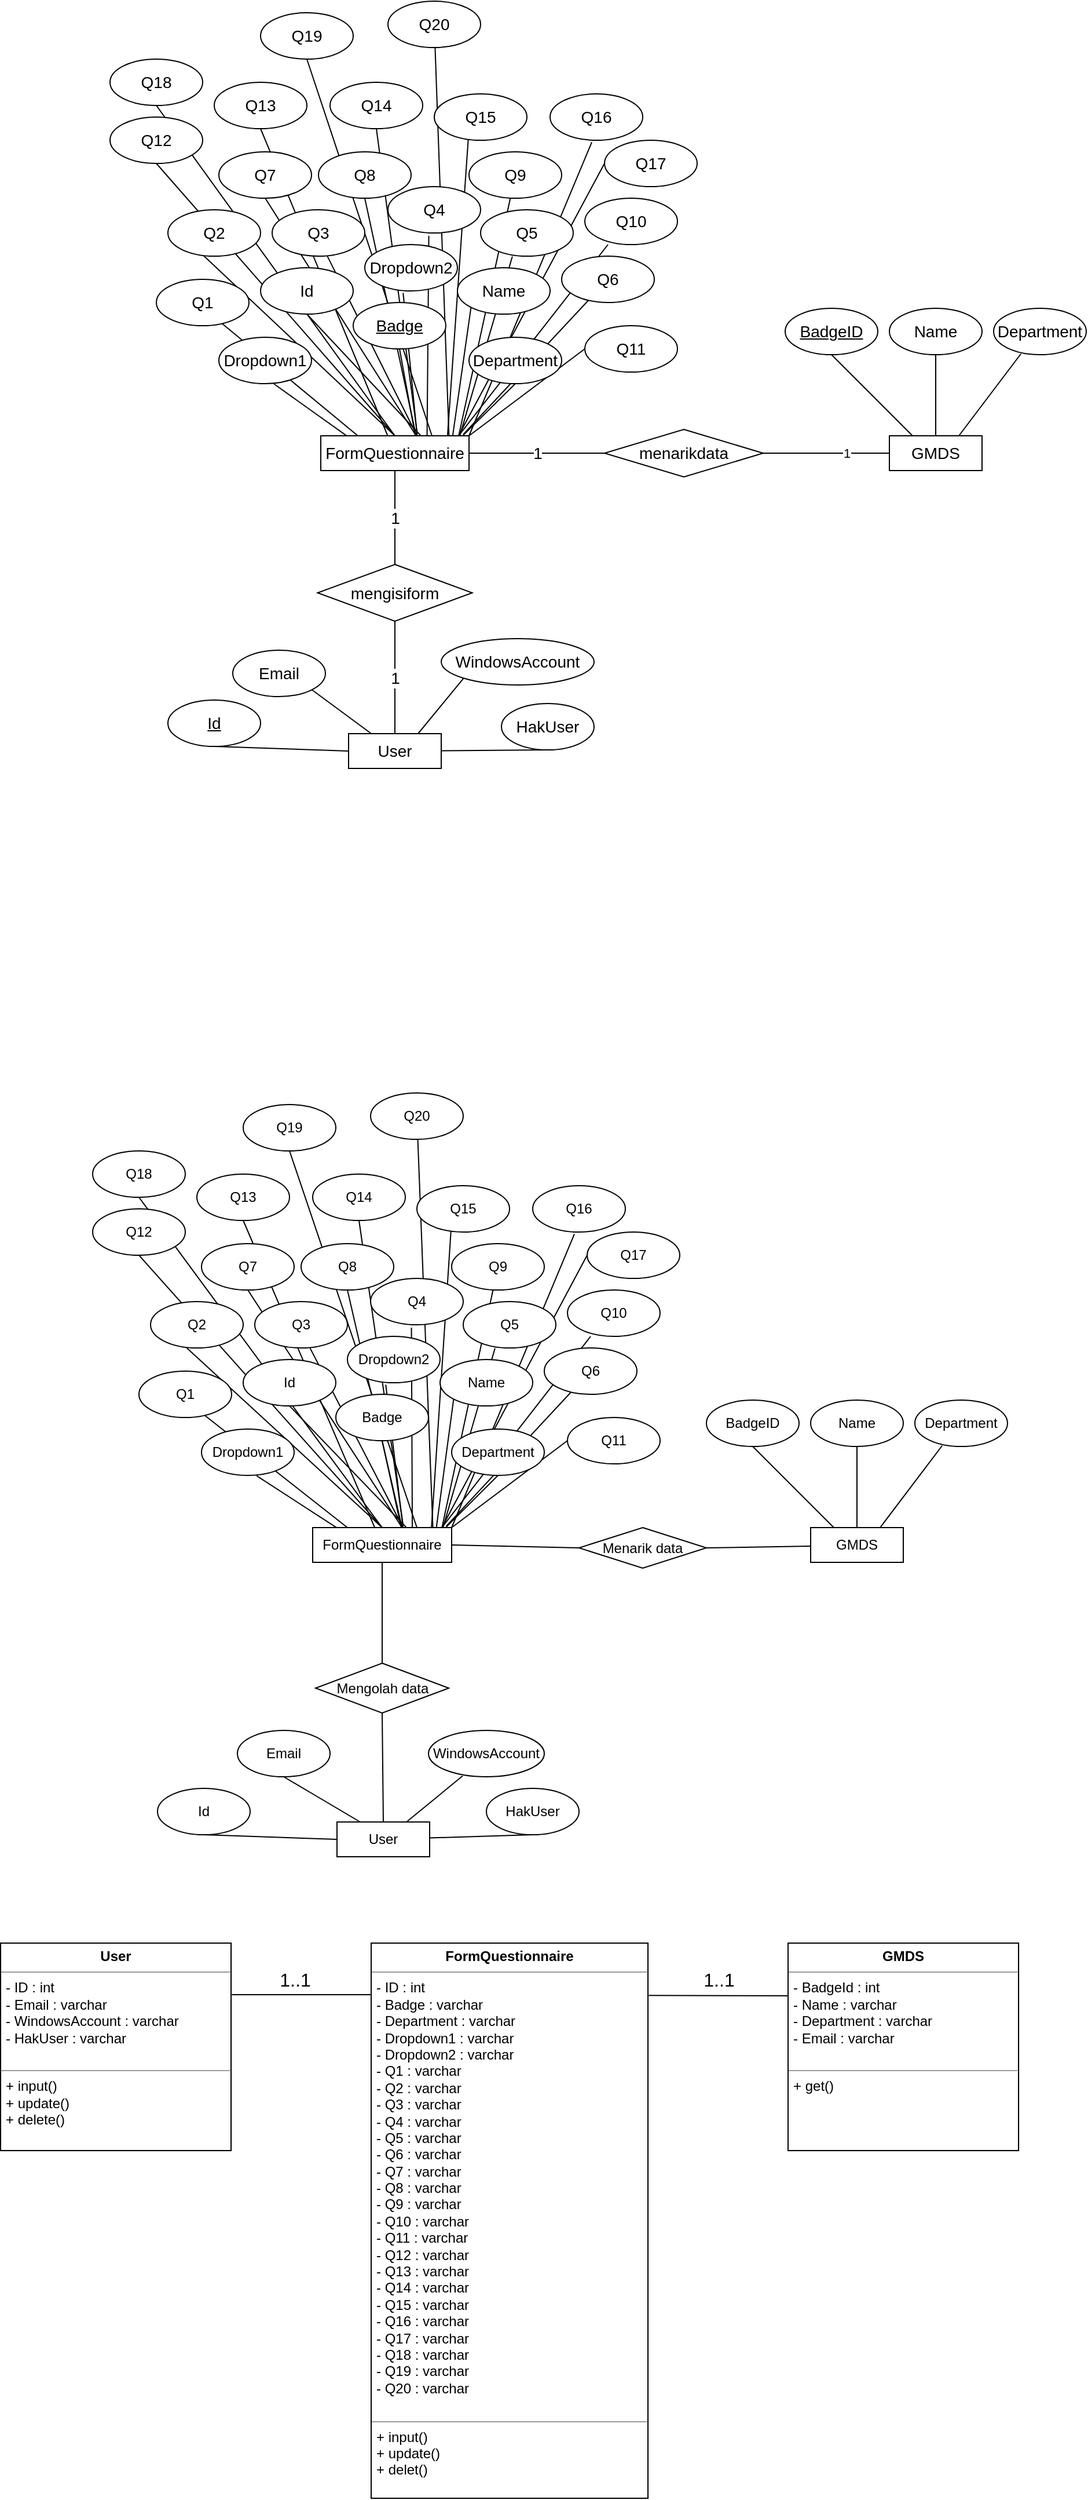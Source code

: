 <mxfile version="20.8.5" type="github">
  <diagram id="2BpuVQ9tPCK1gl49anqS" name="Page-1">
    <mxGraphModel dx="435" dy="564" grid="0" gridSize="10" guides="1" tooltips="1" connect="1" arrows="1" fold="1" page="0" pageScale="1" pageWidth="1169" pageHeight="827" background="#ffffff" math="0" shadow="0">
      <root>
        <mxCell id="0" />
        <mxCell id="1" parent="0" />
        <mxCell id="6LsR8xv4Y1xSTp8uO4PH-28" value="Q9" style="ellipse;whiteSpace=wrap;html=1;fontSize=14;" parent="1" vertex="1">
          <mxGeometry x="470" y="250" width="80" height="40" as="geometry" />
        </mxCell>
        <mxCell id="6LsR8xv4Y1xSTp8uO4PH-29" value="Q10" style="ellipse;whiteSpace=wrap;html=1;fontSize=14;" parent="1" vertex="1">
          <mxGeometry x="570" y="290" width="80" height="40" as="geometry" />
        </mxCell>
        <mxCell id="6LsR8xv4Y1xSTp8uO4PH-30" value="Q13" style="ellipse;whiteSpace=wrap;html=1;fontSize=14;" parent="1" vertex="1">
          <mxGeometry x="250" y="190" width="80" height="40" as="geometry" />
        </mxCell>
        <mxCell id="6LsR8xv4Y1xSTp8uO4PH-31" value="Q14" style="ellipse;whiteSpace=wrap;html=1;fontSize=14;" parent="1" vertex="1">
          <mxGeometry x="350" y="190" width="80" height="40" as="geometry" />
        </mxCell>
        <mxCell id="6LsR8xv4Y1xSTp8uO4PH-32" value="Q17" style="ellipse;whiteSpace=wrap;html=1;fontSize=14;" parent="1" vertex="1">
          <mxGeometry x="587" y="240" width="80" height="40" as="geometry" />
        </mxCell>
        <mxCell id="6LsR8xv4Y1xSTp8uO4PH-33" value="Q18" style="ellipse;whiteSpace=wrap;html=1;fontSize=14;" parent="1" vertex="1">
          <mxGeometry x="160" y="170" width="80" height="40" as="geometry" />
        </mxCell>
        <mxCell id="6LsR8xv4Y1xSTp8uO4PH-35" value="Q16" style="ellipse;whiteSpace=wrap;html=1;fontSize=14;" parent="1" vertex="1">
          <mxGeometry x="540" y="200" width="80" height="40" as="geometry" />
        </mxCell>
        <mxCell id="6LsR8xv4Y1xSTp8uO4PH-36" value="Q11" style="ellipse;whiteSpace=wrap;html=1;fontSize=14;" parent="1" vertex="1">
          <mxGeometry x="570" y="400" width="80" height="40" as="geometry" />
        </mxCell>
        <mxCell id="6LsR8xv4Y1xSTp8uO4PH-38" value="Q19" style="ellipse;whiteSpace=wrap;html=1;fontSize=14;" parent="1" vertex="1">
          <mxGeometry x="290" y="130" width="80" height="40" as="geometry" />
        </mxCell>
        <mxCell id="6LsR8xv4Y1xSTp8uO4PH-39" value="Q20" style="ellipse;whiteSpace=wrap;html=1;fontSize=14;" parent="1" vertex="1">
          <mxGeometry x="400" y="120" width="80" height="40" as="geometry" />
        </mxCell>
        <mxCell id="6LsR8xv4Y1xSTp8uO4PH-1" value="GMDS" style="rounded=0;whiteSpace=wrap;html=1;fontSize=14;" parent="1" vertex="1">
          <mxGeometry x="833" y="495" width="80" height="30" as="geometry" />
        </mxCell>
        <mxCell id="6LsR8xv4Y1xSTp8uO4PH-3" value="Name" style="ellipse;whiteSpace=wrap;html=1;fontSize=14;" parent="1" vertex="1">
          <mxGeometry x="833" y="385" width="80" height="40" as="geometry" />
        </mxCell>
        <mxCell id="6LsR8xv4Y1xSTp8uO4PH-46" value="" style="endArrow=none;html=1;rounded=0;exitX=0.25;exitY=0;exitDx=0;exitDy=0;entryX=0.5;entryY=1;entryDx=0;entryDy=0;fontSize=14;" parent="1" source="6LsR8xv4Y1xSTp8uO4PH-1" target="6LsR8xv4Y1xSTp8uO4PH-2" edge="1">
          <mxGeometry width="50" height="50" relative="1" as="geometry">
            <mxPoint x="973" y="645" as="sourcePoint" />
            <mxPoint x="1023" y="595" as="targetPoint" />
          </mxGeometry>
        </mxCell>
        <mxCell id="6LsR8xv4Y1xSTp8uO4PH-47" value="" style="endArrow=none;html=1;rounded=0;exitX=0.5;exitY=0;exitDx=0;exitDy=0;fontSize=14;entryX=0.5;entryY=1;entryDx=0;entryDy=0;" parent="1" source="6LsR8xv4Y1xSTp8uO4PH-1" target="6LsR8xv4Y1xSTp8uO4PH-3" edge="1">
          <mxGeometry width="50" height="50" relative="1" as="geometry">
            <mxPoint x="863" y="505.0" as="sourcePoint" />
            <mxPoint x="873" y="425" as="targetPoint" />
          </mxGeometry>
        </mxCell>
        <mxCell id="6LsR8xv4Y1xSTp8uO4PH-48" value="" style="endArrow=none;html=1;rounded=0;entryX=0.295;entryY=0.981;entryDx=0;entryDy=0;entryPerimeter=0;exitX=0.75;exitY=0;exitDx=0;exitDy=0;fontSize=14;" parent="1" source="6LsR8xv4Y1xSTp8uO4PH-1" target="6LsR8xv4Y1xSTp8uO4PH-4" edge="1">
          <mxGeometry width="50" height="50" relative="1" as="geometry">
            <mxPoint x="903" y="475" as="sourcePoint" />
            <mxPoint x="883" y="435.0" as="targetPoint" />
          </mxGeometry>
        </mxCell>
        <mxCell id="6LsR8xv4Y1xSTp8uO4PH-4" value="Department" style="ellipse;whiteSpace=wrap;html=1;fontSize=14;" parent="1" vertex="1">
          <mxGeometry x="923" y="385" width="80" height="40" as="geometry" />
        </mxCell>
        <mxCell id="6LsR8xv4Y1xSTp8uO4PH-2" value="BadgeID" style="ellipse;whiteSpace=wrap;html=1;fontStyle=4;fontSize=14;" parent="1" vertex="1">
          <mxGeometry x="743" y="385" width="80" height="40" as="geometry" />
        </mxCell>
        <mxCell id="6LsR8xv4Y1xSTp8uO4PH-51" value="" style="endArrow=none;html=1;rounded=0;exitX=0.193;exitY=0.057;exitDx=0;exitDy=0;entryX=0.595;entryY=1.007;entryDx=0;entryDy=0;exitPerimeter=0;entryPerimeter=0;fontSize=14;" parent="1" source="6LsR8xv4Y1xSTp8uO4PH-10" target="6LsR8xv4Y1xSTp8uO4PH-18" edge="1">
          <mxGeometry width="50" height="50" relative="1" as="geometry">
            <mxPoint x="310" y="510" as="sourcePoint" />
            <mxPoint x="310" y="440" as="targetPoint" />
          </mxGeometry>
        </mxCell>
        <mxCell id="6LsR8xv4Y1xSTp8uO4PH-52" value="" style="endArrow=none;html=1;rounded=0;exitX=0.25;exitY=0;exitDx=0;exitDy=0;entryX=0.709;entryY=0.954;entryDx=0;entryDy=0;entryPerimeter=0;fontSize=14;" parent="1" source="6LsR8xv4Y1xSTp8uO4PH-10" target="6LsR8xv4Y1xSTp8uO4PH-20" edge="1">
          <mxGeometry width="50" height="50" relative="1" as="geometry">
            <mxPoint x="330" y="512.5" as="sourcePoint" />
            <mxPoint x="304" y="460" as="targetPoint" />
          </mxGeometry>
        </mxCell>
        <mxCell id="6LsR8xv4Y1xSTp8uO4PH-53" value="" style="endArrow=none;html=1;rounded=0;exitX=0.5;exitY=0;exitDx=0;exitDy=0;entryX=0.384;entryY=0.987;entryDx=0;entryDy=0;entryPerimeter=0;fontSize=14;" parent="1" source="6LsR8xv4Y1xSTp8uO4PH-10" target="6LsR8xv4Y1xSTp8uO4PH-21" edge="1">
          <mxGeometry width="50" height="50" relative="1" as="geometry">
            <mxPoint x="360" y="505" as="sourcePoint" />
            <mxPoint x="170" y="340" as="targetPoint" />
          </mxGeometry>
        </mxCell>
        <mxCell id="6LsR8xv4Y1xSTp8uO4PH-54" value="" style="endArrow=none;html=1;rounded=0;exitX=0.5;exitY=0;exitDx=0;exitDy=0;entryX=0.5;entryY=1;entryDx=0;entryDy=0;fontSize=14;" parent="1" source="6LsR8xv4Y1xSTp8uO4PH-10" target="6LsR8xv4Y1xSTp8uO4PH-40" edge="1">
          <mxGeometry width="50" height="50" relative="1" as="geometry">
            <mxPoint x="390" y="505" as="sourcePoint" />
            <mxPoint x="269.52" y="355.76" as="targetPoint" />
          </mxGeometry>
        </mxCell>
        <mxCell id="6LsR8xv4Y1xSTp8uO4PH-55" value="" style="endArrow=none;html=1;rounded=0;exitX=0.5;exitY=0;exitDx=0;exitDy=0;entryX=0.5;entryY=1;entryDx=0;entryDy=0;fontSize=14;" parent="1" source="6LsR8xv4Y1xSTp8uO4PH-10" target="6LsR8xv4Y1xSTp8uO4PH-33" edge="1">
          <mxGeometry width="50" height="50" relative="1" as="geometry">
            <mxPoint x="390" y="505" as="sourcePoint" />
            <mxPoint x="210" y="270" as="targetPoint" />
          </mxGeometry>
        </mxCell>
        <mxCell id="6LsR8xv4Y1xSTp8uO4PH-56" value="" style="endArrow=none;html=1;rounded=0;entryX=0.5;entryY=1;entryDx=0;entryDy=0;exitX=0.679;exitY=0.017;exitDx=0;exitDy=0;exitPerimeter=0;fontSize=14;" parent="1" source="6LsR8xv4Y1xSTp8uO4PH-10" target="6LsR8xv4Y1xSTp8uO4PH-17" edge="1">
          <mxGeometry width="50" height="50" relative="1" as="geometry">
            <mxPoint x="400" y="510" as="sourcePoint" />
            <mxPoint x="220" y="280" as="targetPoint" />
          </mxGeometry>
        </mxCell>
        <mxCell id="6LsR8xv4Y1xSTp8uO4PH-57" value="" style="endArrow=none;html=1;rounded=0;entryX=0.5;entryY=1;entryDx=0;entryDy=0;exitX=0.644;exitY=0.005;exitDx=0;exitDy=0;exitPerimeter=0;fontSize=14;" parent="1" source="6LsR8xv4Y1xSTp8uO4PH-10" target="6LsR8xv4Y1xSTp8uO4PH-24" edge="1">
          <mxGeometry width="50" height="50" relative="1" as="geometry">
            <mxPoint x="409.44" y="504.49" as="sourcePoint" />
            <mxPoint x="340" y="400" as="targetPoint" />
          </mxGeometry>
        </mxCell>
        <mxCell id="6LsR8xv4Y1xSTp8uO4PH-58" value="" style="endArrow=none;html=1;rounded=0;entryX=0.5;entryY=1;entryDx=0;entryDy=0;fontSize=14;" parent="1" source="6LsR8xv4Y1xSTp8uO4PH-10" target="6LsR8xv4Y1xSTp8uO4PH-30" edge="1">
          <mxGeometry width="50" height="50" relative="1" as="geometry">
            <mxPoint x="430" y="450" as="sourcePoint" />
            <mxPoint x="304" y="300" as="targetPoint" />
          </mxGeometry>
        </mxCell>
        <mxCell id="6LsR8xv4Y1xSTp8uO4PH-59" value="" style="endArrow=none;html=1;rounded=0;entryX=0.593;entryY=0.989;entryDx=0;entryDy=0;exitX=0.645;exitY=-0.038;exitDx=0;exitDy=0;exitPerimeter=0;entryPerimeter=0;fontSize=14;" parent="1" source="6LsR8xv4Y1xSTp8uO4PH-10" target="6LsR8xv4Y1xSTp8uO4PH-22" edge="1">
          <mxGeometry width="50" height="50" relative="1" as="geometry">
            <mxPoint x="407.28" y="505.15" as="sourcePoint" />
            <mxPoint x="304.0" y="300" as="targetPoint" />
          </mxGeometry>
        </mxCell>
        <mxCell id="6LsR8xv4Y1xSTp8uO4PH-60" value="" style="endArrow=none;html=1;rounded=0;entryX=0.5;entryY=1;entryDx=0;entryDy=0;exitX=0.639;exitY=0.033;exitDx=0;exitDy=0;exitPerimeter=0;fontSize=14;" parent="1" source="6LsR8xv4Y1xSTp8uO4PH-10" target="6LsR8xv4Y1xSTp8uO4PH-11" edge="1">
          <mxGeometry width="50" height="50" relative="1" as="geometry">
            <mxPoint x="417.28" y="515.15" as="sourcePoint" />
            <mxPoint x="314.0" y="310" as="targetPoint" />
          </mxGeometry>
        </mxCell>
        <mxCell id="6LsR8xv4Y1xSTp8uO4PH-61" value="" style="endArrow=none;html=1;rounded=0;entryX=0.414;entryY=1.043;entryDx=0;entryDy=0;exitX=0.651;exitY=0.033;exitDx=0;exitDy=0;exitPerimeter=0;entryPerimeter=0;fontSize=14;" parent="1" source="6LsR8xv4Y1xSTp8uO4PH-10" target="6LsR8xv4Y1xSTp8uO4PH-19" edge="1">
          <mxGeometry width="50" height="50" relative="1" as="geometry">
            <mxPoint x="406.68" y="505.99" as="sourcePoint" />
            <mxPoint x="420" y="430" as="targetPoint" />
          </mxGeometry>
        </mxCell>
        <mxCell id="6LsR8xv4Y1xSTp8uO4PH-62" value="" style="endArrow=none;html=1;rounded=0;entryX=0.5;entryY=1;entryDx=0;entryDy=0;exitX=0.645;exitY=0.033;exitDx=0;exitDy=0;exitPerimeter=0;fontSize=14;" parent="1" source="6LsR8xv4Y1xSTp8uO4PH-10" target="6LsR8xv4Y1xSTp8uO4PH-25" edge="1">
          <mxGeometry width="50" height="50" relative="1" as="geometry">
            <mxPoint x="408.12" y="505.99" as="sourcePoint" />
            <mxPoint x="423.12" y="381.72" as="targetPoint" />
          </mxGeometry>
        </mxCell>
        <mxCell id="6LsR8xv4Y1xSTp8uO4PH-63" value="" style="endArrow=none;html=1;rounded=0;entryX=0.5;entryY=1;entryDx=0;entryDy=0;exitX=0.651;exitY=-0.062;exitDx=0;exitDy=0;exitPerimeter=0;fontSize=14;" parent="1" source="6LsR8xv4Y1xSTp8uO4PH-10" target="6LsR8xv4Y1xSTp8uO4PH-31" edge="1">
          <mxGeometry width="50" height="50" relative="1" as="geometry">
            <mxPoint x="418.12" y="515.99" as="sourcePoint" />
            <mxPoint x="433.12" y="391.72" as="targetPoint" />
          </mxGeometry>
        </mxCell>
        <mxCell id="6LsR8xv4Y1xSTp8uO4PH-64" value="" style="endArrow=none;html=1;rounded=0;entryX=0.5;entryY=1;entryDx=0;entryDy=0;exitX=0.75;exitY=0;exitDx=0;exitDy=0;fontSize=14;" parent="1" source="6LsR8xv4Y1xSTp8uO4PH-10" target="6LsR8xv4Y1xSTp8uO4PH-38" edge="1">
          <mxGeometry width="50" height="50" relative="1" as="geometry">
            <mxPoint x="428.12" y="525.99" as="sourcePoint" />
            <mxPoint x="443.12" y="401.72" as="targetPoint" />
          </mxGeometry>
        </mxCell>
        <mxCell id="6LsR8xv4Y1xSTp8uO4PH-65" value="" style="endArrow=none;html=1;rounded=0;entryX=0.441;entryY=1.061;entryDx=0;entryDy=0;exitX=0.717;exitY=0.033;exitDx=0;exitDy=0;exitPerimeter=0;entryPerimeter=0;fontSize=14;" parent="1" source="6LsR8xv4Y1xSTp8uO4PH-10" target="6LsR8xv4Y1xSTp8uO4PH-23" edge="1">
          <mxGeometry width="50" height="50" relative="1" as="geometry">
            <mxPoint x="438.12" y="535.99" as="sourcePoint" />
            <mxPoint x="453.12" y="411.72" as="targetPoint" />
          </mxGeometry>
        </mxCell>
        <mxCell id="6LsR8xv4Y1xSTp8uO4PH-66" value="" style="endArrow=none;html=1;rounded=0;exitX=0.865;exitY=0.033;exitDx=0;exitDy=0;exitPerimeter=0;fontSize=14;" parent="1" source="6LsR8xv4Y1xSTp8uO4PH-10" target="6LsR8xv4Y1xSTp8uO4PH-39" edge="1">
          <mxGeometry width="50" height="50" relative="1" as="geometry">
            <mxPoint x="448.12" y="545.99" as="sourcePoint" />
            <mxPoint x="440" y="160" as="targetPoint" />
          </mxGeometry>
        </mxCell>
        <mxCell id="6LsR8xv4Y1xSTp8uO4PH-67" value="" style="endArrow=none;html=1;rounded=0;exitX=0.854;exitY=0.057;exitDx=0;exitDy=0;exitPerimeter=0;fontSize=14;" parent="1" source="6LsR8xv4Y1xSTp8uO4PH-10" edge="1">
          <mxGeometry width="50" height="50" relative="1" as="geometry">
            <mxPoint x="458.12" y="555.99" as="sourcePoint" />
            <mxPoint x="470" y="230" as="targetPoint" />
          </mxGeometry>
        </mxCell>
        <mxCell id="6LsR8xv4Y1xSTp8uO4PH-68" value="" style="endArrow=none;html=1;rounded=0;exitX=0.931;exitY=-0.014;exitDx=0;exitDy=0;exitPerimeter=0;fontSize=14;" parent="1" source="6LsR8xv4Y1xSTp8uO4PH-10" target="6LsR8xv4Y1xSTp8uO4PH-28" edge="1">
          <mxGeometry width="50" height="50" relative="1" as="geometry">
            <mxPoint x="468.12" y="565.99" as="sourcePoint" />
            <mxPoint x="483.12" y="441.72" as="targetPoint" />
          </mxGeometry>
        </mxCell>
        <mxCell id="6LsR8xv4Y1xSTp8uO4PH-69" value="" style="endArrow=none;html=1;rounded=0;entryX=0.343;entryY=1.007;entryDx=0;entryDy=0;exitX=0.937;exitY=0.01;exitDx=0;exitDy=0;exitPerimeter=0;entryPerimeter=0;fontSize=14;" parent="1" source="6LsR8xv4Y1xSTp8uO4PH-10" target="6LsR8xv4Y1xSTp8uO4PH-26" edge="1">
          <mxGeometry width="50" height="50" relative="1" as="geometry">
            <mxPoint x="478.12" y="575.99" as="sourcePoint" />
            <mxPoint x="493.12" y="451.72" as="targetPoint" />
          </mxGeometry>
        </mxCell>
        <mxCell id="6LsR8xv4Y1xSTp8uO4PH-70" value="" style="endArrow=none;html=1;rounded=0;exitX=0.889;exitY=0.033;exitDx=0;exitDy=0;exitPerimeter=0;entryX=0;entryY=1;entryDx=0;entryDy=0;fontSize=14;" parent="1" source="6LsR8xv4Y1xSTp8uO4PH-10" target="6LsR8xv4Y1xSTp8uO4PH-12" edge="1">
          <mxGeometry width="50" height="50" relative="1" as="geometry">
            <mxPoint x="488.12" y="585.99" as="sourcePoint" />
            <mxPoint x="480" y="384" as="targetPoint" />
          </mxGeometry>
        </mxCell>
        <mxCell id="6LsR8xv4Y1xSTp8uO4PH-71" value="" style="endArrow=none;html=1;rounded=0;entryX=0.5;entryY=1;entryDx=0;entryDy=0;exitX=0.961;exitY=-0.014;exitDx=0;exitDy=0;exitPerimeter=0;fontSize=14;" parent="1" source="6LsR8xv4Y1xSTp8uO4PH-10" target="6LsR8xv4Y1xSTp8uO4PH-13" edge="1">
          <mxGeometry width="50" height="50" relative="1" as="geometry">
            <mxPoint x="498.12" y="595.99" as="sourcePoint" />
            <mxPoint x="513.12" y="471.72" as="targetPoint" />
          </mxGeometry>
        </mxCell>
        <mxCell id="6LsR8xv4Y1xSTp8uO4PH-72" value="" style="endArrow=none;html=1;rounded=0;entryX=0;entryY=0.5;entryDx=0;entryDy=0;exitX=1;exitY=0;exitDx=0;exitDy=0;fontSize=14;" parent="1" source="6LsR8xv4Y1xSTp8uO4PH-10" target="6LsR8xv4Y1xSTp8uO4PH-36" edge="1">
          <mxGeometry width="50" height="50" relative="1" as="geometry">
            <mxPoint x="508.12" y="605.99" as="sourcePoint" />
            <mxPoint x="523.12" y="481.72" as="targetPoint" />
          </mxGeometry>
        </mxCell>
        <mxCell id="6LsR8xv4Y1xSTp8uO4PH-73" value="" style="endArrow=none;html=1;rounded=0;exitX=0.961;exitY=-0.038;exitDx=0;exitDy=0;exitPerimeter=0;fontSize=14;" parent="1" source="6LsR8xv4Y1xSTp8uO4PH-10" target="6LsR8xv4Y1xSTp8uO4PH-27" edge="1">
          <mxGeometry width="50" height="50" relative="1" as="geometry">
            <mxPoint x="518.12" y="615.99" as="sourcePoint" />
            <mxPoint x="533.12" y="491.72" as="targetPoint" />
          </mxGeometry>
        </mxCell>
        <mxCell id="6LsR8xv4Y1xSTp8uO4PH-74" value="" style="endArrow=none;html=1;rounded=0;entryX=0.45;entryY=1.043;entryDx=0;entryDy=0;exitX=1;exitY=0;exitDx=0;exitDy=0;entryPerimeter=0;fontSize=14;" parent="1" source="6LsR8xv4Y1xSTp8uO4PH-10" target="6LsR8xv4Y1xSTp8uO4PH-35" edge="1">
          <mxGeometry width="50" height="50" relative="1" as="geometry">
            <mxPoint x="528.12" y="625.99" as="sourcePoint" />
            <mxPoint x="543.12" y="501.72" as="targetPoint" />
          </mxGeometry>
        </mxCell>
        <mxCell id="6LsR8xv4Y1xSTp8uO4PH-75" value="" style="endArrow=none;html=1;rounded=0;entryX=0.25;entryY=1;entryDx=0;entryDy=0;exitX=0.937;exitY=-0.038;exitDx=0;exitDy=0;entryPerimeter=0;exitPerimeter=0;fontSize=14;" parent="1" source="6LsR8xv4Y1xSTp8uO4PH-10" target="6LsR8xv4Y1xSTp8uO4PH-29" edge="1">
          <mxGeometry width="50" height="50" relative="1" as="geometry">
            <mxPoint x="450" y="505" as="sourcePoint" />
            <mxPoint x="580.0" y="430" as="targetPoint" />
          </mxGeometry>
        </mxCell>
        <mxCell id="6LsR8xv4Y1xSTp8uO4PH-76" value="" style="endArrow=none;html=1;rounded=0;entryX=0;entryY=0.5;entryDx=0;entryDy=0;exitX=0.925;exitY=0.033;exitDx=0;exitDy=0;exitPerimeter=0;fontSize=14;" parent="1" source="6LsR8xv4Y1xSTp8uO4PH-10" target="6LsR8xv4Y1xSTp8uO4PH-32" edge="1">
          <mxGeometry width="50" height="50" relative="1" as="geometry">
            <mxPoint x="460" y="515" as="sourcePoint" />
            <mxPoint x="590.0" y="440" as="targetPoint" />
          </mxGeometry>
        </mxCell>
        <mxCell id="6LsR8xv4Y1xSTp8uO4PH-18" value="Dropdown1" style="ellipse;whiteSpace=wrap;html=1;fontSize=14;" parent="1" vertex="1">
          <mxGeometry x="254" y="410" width="80" height="40" as="geometry" />
        </mxCell>
        <mxCell id="6LsR8xv4Y1xSTp8uO4PH-20" value="Q1" style="ellipse;whiteSpace=wrap;html=1;fontSize=14;" parent="1" vertex="1">
          <mxGeometry x="200" y="360" width="80" height="40" as="geometry" />
        </mxCell>
        <mxCell id="6LsR8xv4Y1xSTp8uO4PH-21" value="Q2" style="ellipse;whiteSpace=wrap;html=1;fontSize=14;" parent="1" vertex="1">
          <mxGeometry x="210" y="300" width="80" height="40" as="geometry" />
        </mxCell>
        <mxCell id="6LsR8xv4Y1xSTp8uO4PH-40" value="Q12" style="ellipse;whiteSpace=wrap;html=1;fontSize=14;" parent="1" vertex="1">
          <mxGeometry x="160" y="220" width="80" height="40" as="geometry" />
        </mxCell>
        <mxCell id="6LsR8xv4Y1xSTp8uO4PH-24" value="Q7" style="ellipse;whiteSpace=wrap;html=1;fontSize=14;" parent="1" vertex="1">
          <mxGeometry x="254" y="250" width="80" height="40" as="geometry" />
        </mxCell>
        <mxCell id="6LsR8xv4Y1xSTp8uO4PH-22" value="Q3" style="ellipse;whiteSpace=wrap;html=1;fontSize=14;" parent="1" vertex="1">
          <mxGeometry x="300" y="300" width="80" height="40" as="geometry" />
        </mxCell>
        <mxCell id="6LsR8xv4Y1xSTp8uO4PH-17" value="Id" style="ellipse;whiteSpace=wrap;html=1;fontSize=14;" parent="1" vertex="1">
          <mxGeometry x="290" y="350" width="80" height="40" as="geometry" />
        </mxCell>
        <mxCell id="6LsR8xv4Y1xSTp8uO4PH-25" value="Q8" style="ellipse;whiteSpace=wrap;html=1;fontSize=14;" parent="1" vertex="1">
          <mxGeometry x="340" y="250" width="80" height="40" as="geometry" />
        </mxCell>
        <mxCell id="6LsR8xv4Y1xSTp8uO4PH-19" value="Dropdown2" style="ellipse;whiteSpace=wrap;html=1;fontSize=14;" parent="1" vertex="1">
          <mxGeometry x="380" y="330" width="80" height="40" as="geometry" />
        </mxCell>
        <mxCell id="6LsR8xv4Y1xSTp8uO4PH-11" value="Badge" style="ellipse;whiteSpace=wrap;html=1;fontStyle=4;fontSize=14;" parent="1" vertex="1">
          <mxGeometry x="370" y="380" width="80" height="40" as="geometry" />
        </mxCell>
        <mxCell id="6LsR8xv4Y1xSTp8uO4PH-23" value="Q4" style="ellipse;whiteSpace=wrap;html=1;fontSize=14;" parent="1" vertex="1">
          <mxGeometry x="400" y="280" width="80" height="40" as="geometry" />
        </mxCell>
        <mxCell id="6LsR8xv4Y1xSTp8uO4PH-12" value="Name" style="ellipse;whiteSpace=wrap;html=1;fontSize=14;" parent="1" vertex="1">
          <mxGeometry x="460" y="350" width="80" height="40" as="geometry" />
        </mxCell>
        <mxCell id="6LsR8xv4Y1xSTp8uO4PH-13" value="Department" style="ellipse;whiteSpace=wrap;html=1;fontSize=14;" parent="1" vertex="1">
          <mxGeometry x="470" y="410" width="80" height="40" as="geometry" />
        </mxCell>
        <mxCell id="6LsR8xv4Y1xSTp8uO4PH-26" value="Q5" style="ellipse;whiteSpace=wrap;html=1;fontSize=14;" parent="1" vertex="1">
          <mxGeometry x="480" y="300" width="80" height="40" as="geometry" />
        </mxCell>
        <mxCell id="6LsR8xv4Y1xSTp8uO4PH-27" value="Q6" style="ellipse;whiteSpace=wrap;html=1;fontSize=14;" parent="1" vertex="1">
          <mxGeometry x="550" y="340" width="80" height="40" as="geometry" />
        </mxCell>
        <mxCell id="6LsR8xv4Y1xSTp8uO4PH-10" value="FormQuestionnaire" style="rounded=0;whiteSpace=wrap;html=1;fontSize=14;" parent="1" vertex="1">
          <mxGeometry x="342" y="495" width="128" height="30" as="geometry" />
        </mxCell>
        <mxCell id="6LsR8xv4Y1xSTp8uO4PH-77" value="User" style="rounded=0;whiteSpace=wrap;html=1;fontSize=14;" parent="1" vertex="1">
          <mxGeometry x="366" y="752" width="80" height="30" as="geometry" />
        </mxCell>
        <mxCell id="6LsR8xv4Y1xSTp8uO4PH-78" value="Email" style="ellipse;whiteSpace=wrap;html=1;fontSize=14;" parent="1" vertex="1">
          <mxGeometry x="266" y="680" width="80" height="40" as="geometry" />
        </mxCell>
        <mxCell id="6LsR8xv4Y1xSTp8uO4PH-79" value="" style="endArrow=none;html=1;rounded=0;exitX=0;exitY=0.5;exitDx=0;exitDy=0;entryX=0.5;entryY=1;entryDx=0;entryDy=0;fontSize=14;" parent="1" source="6LsR8xv4Y1xSTp8uO4PH-77" target="6LsR8xv4Y1xSTp8uO4PH-83" edge="1">
          <mxGeometry width="50" height="50" relative="1" as="geometry">
            <mxPoint x="486" y="910" as="sourcePoint" />
            <mxPoint x="536" y="860" as="targetPoint" />
          </mxGeometry>
        </mxCell>
        <mxCell id="6LsR8xv4Y1xSTp8uO4PH-81" value="" style="endArrow=none;html=1;rounded=0;entryX=0;entryY=1;entryDx=0;entryDy=0;fontSize=14;exitX=0.75;exitY=0;exitDx=0;exitDy=0;" parent="1" source="6LsR8xv4Y1xSTp8uO4PH-77" target="6LsR8xv4Y1xSTp8uO4PH-82" edge="1">
          <mxGeometry width="50" height="50" relative="1" as="geometry">
            <mxPoint x="451" y="745" as="sourcePoint" />
            <mxPoint x="396" y="700.0" as="targetPoint" />
          </mxGeometry>
        </mxCell>
        <mxCell id="6LsR8xv4Y1xSTp8uO4PH-82" value="WindowsAccount" style="ellipse;whiteSpace=wrap;html=1;fontSize=14;" parent="1" vertex="1">
          <mxGeometry x="446" y="670" width="132" height="40" as="geometry" />
        </mxCell>
        <mxCell id="6LsR8xv4Y1xSTp8uO4PH-83" value="Id" style="ellipse;whiteSpace=wrap;html=1;fontStyle=4;fontSize=14;" parent="1" vertex="1">
          <mxGeometry x="210" y="723" width="80" height="40" as="geometry" />
        </mxCell>
        <mxCell id="6LsR8xv4Y1xSTp8uO4PH-84" value="" style="endArrow=none;html=1;rounded=0;entryX=0.5;entryY=1;entryDx=0;entryDy=0;fontSize=14;" parent="1" source="6LsR8xv4Y1xSTp8uO4PH-77" target="6LsR8xv4Y1xSTp8uO4PH-85" edge="1">
          <mxGeometry width="50" height="50" relative="1" as="geometry">
            <mxPoint x="416" y="760" as="sourcePoint" />
            <mxPoint x="496" y="910" as="targetPoint" />
          </mxGeometry>
        </mxCell>
        <mxCell id="6LsR8xv4Y1xSTp8uO4PH-85" value="HakUser" style="ellipse;whiteSpace=wrap;html=1;fontSize=14;" parent="1" vertex="1">
          <mxGeometry x="498" y="726" width="80" height="40" as="geometry" />
        </mxCell>
        <mxCell id="6LsR8xv4Y1xSTp8uO4PH-87" value="1" style="endArrow=none;html=1;rounded=0;entryX=0;entryY=0.5;entryDx=0;entryDy=0;exitX=1;exitY=0.5;exitDx=0;exitDy=0;fontSize=14;" parent="1" source="6LsR8xv4Y1xSTp8uO4PH-10" target="6LsR8xv4Y1xSTp8uO4PH-88" edge="1">
          <mxGeometry width="50" height="50" relative="1" as="geometry">
            <mxPoint x="470" y="515" as="sourcePoint" />
            <mxPoint x="600" y="505" as="targetPoint" />
          </mxGeometry>
        </mxCell>
        <mxCell id="6LsR8xv4Y1xSTp8uO4PH-88" value="menarikdata" style="rhombus;whiteSpace=wrap;html=1;fontSize=14;" parent="1" vertex="1">
          <mxGeometry x="587" y="489.5" width="137" height="41" as="geometry" />
        </mxCell>
        <mxCell id="6LsR8xv4Y1xSTp8uO4PH-90" value="mengisiform" style="rhombus;whiteSpace=wrap;html=1;fontSize=14;" parent="1" vertex="1">
          <mxGeometry x="339.25" y="606" width="133.5" height="49" as="geometry" />
        </mxCell>
        <mxCell id="6LsR8xv4Y1xSTp8uO4PH-99" value="1" style="endArrow=none;html=1;rounded=0;entryX=0.5;entryY=1;entryDx=0;entryDy=0;fontSize=14;" parent="1" source="6LsR8xv4Y1xSTp8uO4PH-90" target="6LsR8xv4Y1xSTp8uO4PH-10" edge="1">
          <mxGeometry width="50" height="50" relative="1" as="geometry">
            <mxPoint x="420" y="760" as="sourcePoint" />
            <mxPoint x="420" y="640" as="targetPoint" />
          </mxGeometry>
        </mxCell>
        <mxCell id="6LsR8xv4Y1xSTp8uO4PH-34" value="Q15" style="ellipse;whiteSpace=wrap;html=1;fontSize=14;" parent="1" vertex="1">
          <mxGeometry x="440" y="200" width="80" height="40" as="geometry" />
        </mxCell>
        <mxCell id="vxe9Pf3EhHQiJG2KMXCm-1" value="Q9" style="ellipse;whiteSpace=wrap;html=1;" parent="1" vertex="1">
          <mxGeometry x="455" y="1192" width="80" height="40" as="geometry" />
        </mxCell>
        <mxCell id="vxe9Pf3EhHQiJG2KMXCm-2" value="Q10" style="ellipse;whiteSpace=wrap;html=1;" parent="1" vertex="1">
          <mxGeometry x="555" y="1232" width="80" height="40" as="geometry" />
        </mxCell>
        <mxCell id="vxe9Pf3EhHQiJG2KMXCm-3" value="Q13" style="ellipse;whiteSpace=wrap;html=1;" parent="1" vertex="1">
          <mxGeometry x="235" y="1132" width="80" height="40" as="geometry" />
        </mxCell>
        <mxCell id="vxe9Pf3EhHQiJG2KMXCm-4" value="Q14" style="ellipse;whiteSpace=wrap;html=1;" parent="1" vertex="1">
          <mxGeometry x="335" y="1132" width="80" height="40" as="geometry" />
        </mxCell>
        <mxCell id="vxe9Pf3EhHQiJG2KMXCm-5" value="Q17" style="ellipse;whiteSpace=wrap;html=1;" parent="1" vertex="1">
          <mxGeometry x="572" y="1182" width="80" height="40" as="geometry" />
        </mxCell>
        <mxCell id="vxe9Pf3EhHQiJG2KMXCm-6" value="Q18" style="ellipse;whiteSpace=wrap;html=1;" parent="1" vertex="1">
          <mxGeometry x="145" y="1112" width="80" height="40" as="geometry" />
        </mxCell>
        <mxCell id="vxe9Pf3EhHQiJG2KMXCm-7" value="Q16" style="ellipse;whiteSpace=wrap;html=1;" parent="1" vertex="1">
          <mxGeometry x="525" y="1142" width="80" height="40" as="geometry" />
        </mxCell>
        <mxCell id="vxe9Pf3EhHQiJG2KMXCm-8" value="Q11" style="ellipse;whiteSpace=wrap;html=1;" parent="1" vertex="1">
          <mxGeometry x="555" y="1342" width="80" height="40" as="geometry" />
        </mxCell>
        <mxCell id="vxe9Pf3EhHQiJG2KMXCm-9" value="Q19" style="ellipse;whiteSpace=wrap;html=1;" parent="1" vertex="1">
          <mxGeometry x="275" y="1072" width="80" height="40" as="geometry" />
        </mxCell>
        <mxCell id="vxe9Pf3EhHQiJG2KMXCm-10" value="Q20" style="ellipse;whiteSpace=wrap;html=1;" parent="1" vertex="1">
          <mxGeometry x="385" y="1062" width="80" height="40" as="geometry" />
        </mxCell>
        <mxCell id="vxe9Pf3EhHQiJG2KMXCm-11" value="GMDS" style="rounded=0;whiteSpace=wrap;html=1;" parent="1" vertex="1">
          <mxGeometry x="765" y="1437" width="80" height="30" as="geometry" />
        </mxCell>
        <mxCell id="vxe9Pf3EhHQiJG2KMXCm-12" value="Name" style="ellipse;whiteSpace=wrap;html=1;" parent="1" vertex="1">
          <mxGeometry x="765" y="1327" width="80" height="40" as="geometry" />
        </mxCell>
        <mxCell id="vxe9Pf3EhHQiJG2KMXCm-13" value="" style="endArrow=none;html=1;rounded=0;exitX=0.25;exitY=0;exitDx=0;exitDy=0;entryX=0.5;entryY=1;entryDx=0;entryDy=0;" parent="1" source="vxe9Pf3EhHQiJG2KMXCm-11" target="vxe9Pf3EhHQiJG2KMXCm-17" edge="1">
          <mxGeometry width="50" height="50" relative="1" as="geometry">
            <mxPoint x="905" y="1587" as="sourcePoint" />
            <mxPoint x="955" y="1537" as="targetPoint" />
          </mxGeometry>
        </mxCell>
        <mxCell id="vxe9Pf3EhHQiJG2KMXCm-14" value="" style="endArrow=none;html=1;rounded=0;exitX=0.5;exitY=0;exitDx=0;exitDy=0;" parent="1" source="vxe9Pf3EhHQiJG2KMXCm-11" edge="1">
          <mxGeometry width="50" height="50" relative="1" as="geometry">
            <mxPoint x="795" y="1447" as="sourcePoint" />
            <mxPoint x="805" y="1367" as="targetPoint" />
          </mxGeometry>
        </mxCell>
        <mxCell id="vxe9Pf3EhHQiJG2KMXCm-15" value="" style="endArrow=none;html=1;rounded=0;entryX=0.295;entryY=0.981;entryDx=0;entryDy=0;entryPerimeter=0;exitX=0.75;exitY=0;exitDx=0;exitDy=0;" parent="1" source="vxe9Pf3EhHQiJG2KMXCm-11" target="vxe9Pf3EhHQiJG2KMXCm-16" edge="1">
          <mxGeometry width="50" height="50" relative="1" as="geometry">
            <mxPoint x="835" y="1417" as="sourcePoint" />
            <mxPoint x="815" y="1377" as="targetPoint" />
          </mxGeometry>
        </mxCell>
        <mxCell id="vxe9Pf3EhHQiJG2KMXCm-16" value="Department" style="ellipse;whiteSpace=wrap;html=1;" parent="1" vertex="1">
          <mxGeometry x="855" y="1327" width="80" height="40" as="geometry" />
        </mxCell>
        <mxCell id="vxe9Pf3EhHQiJG2KMXCm-17" value="BadgeID" style="ellipse;whiteSpace=wrap;html=1;" parent="1" vertex="1">
          <mxGeometry x="675" y="1327" width="80" height="40" as="geometry" />
        </mxCell>
        <mxCell id="vxe9Pf3EhHQiJG2KMXCm-18" value="" style="endArrow=none;html=1;rounded=0;exitX=0.193;exitY=0.057;exitDx=0;exitDy=0;entryX=0.595;entryY=1.007;entryDx=0;entryDy=0;exitPerimeter=0;entryPerimeter=0;" parent="1" source="vxe9Pf3EhHQiJG2KMXCm-59" target="vxe9Pf3EhHQiJG2KMXCm-44" edge="1">
          <mxGeometry width="50" height="50" relative="1" as="geometry">
            <mxPoint x="295" y="1452" as="sourcePoint" />
            <mxPoint x="295" y="1382" as="targetPoint" />
          </mxGeometry>
        </mxCell>
        <mxCell id="vxe9Pf3EhHQiJG2KMXCm-19" value="" style="endArrow=none;html=1;rounded=0;exitX=0.25;exitY=0;exitDx=0;exitDy=0;entryX=0.709;entryY=0.954;entryDx=0;entryDy=0;entryPerimeter=0;" parent="1" source="vxe9Pf3EhHQiJG2KMXCm-59" target="vxe9Pf3EhHQiJG2KMXCm-45" edge="1">
          <mxGeometry width="50" height="50" relative="1" as="geometry">
            <mxPoint x="315" y="1454.5" as="sourcePoint" />
            <mxPoint x="289" y="1402" as="targetPoint" />
          </mxGeometry>
        </mxCell>
        <mxCell id="vxe9Pf3EhHQiJG2KMXCm-20" value="" style="endArrow=none;html=1;rounded=0;exitX=0.5;exitY=0;exitDx=0;exitDy=0;entryX=0.384;entryY=0.987;entryDx=0;entryDy=0;entryPerimeter=0;" parent="1" source="vxe9Pf3EhHQiJG2KMXCm-59" target="vxe9Pf3EhHQiJG2KMXCm-46" edge="1">
          <mxGeometry width="50" height="50" relative="1" as="geometry">
            <mxPoint x="345" y="1447" as="sourcePoint" />
            <mxPoint x="155" y="1282" as="targetPoint" />
          </mxGeometry>
        </mxCell>
        <mxCell id="vxe9Pf3EhHQiJG2KMXCm-21" value="" style="endArrow=none;html=1;rounded=0;exitX=0.5;exitY=0;exitDx=0;exitDy=0;entryX=0.5;entryY=1;entryDx=0;entryDy=0;" parent="1" source="vxe9Pf3EhHQiJG2KMXCm-59" target="vxe9Pf3EhHQiJG2KMXCm-47" edge="1">
          <mxGeometry width="50" height="50" relative="1" as="geometry">
            <mxPoint x="375" y="1447" as="sourcePoint" />
            <mxPoint x="254.52" y="1297.76" as="targetPoint" />
          </mxGeometry>
        </mxCell>
        <mxCell id="vxe9Pf3EhHQiJG2KMXCm-22" value="" style="endArrow=none;html=1;rounded=0;exitX=0.5;exitY=0;exitDx=0;exitDy=0;entryX=0.5;entryY=1;entryDx=0;entryDy=0;" parent="1" source="vxe9Pf3EhHQiJG2KMXCm-59" target="vxe9Pf3EhHQiJG2KMXCm-6" edge="1">
          <mxGeometry width="50" height="50" relative="1" as="geometry">
            <mxPoint x="375" y="1447" as="sourcePoint" />
            <mxPoint x="195" y="1212" as="targetPoint" />
          </mxGeometry>
        </mxCell>
        <mxCell id="vxe9Pf3EhHQiJG2KMXCm-23" value="" style="endArrow=none;html=1;rounded=0;entryX=0.5;entryY=1;entryDx=0;entryDy=0;exitX=0.679;exitY=0.017;exitDx=0;exitDy=0;exitPerimeter=0;" parent="1" source="vxe9Pf3EhHQiJG2KMXCm-59" target="vxe9Pf3EhHQiJG2KMXCm-50" edge="1">
          <mxGeometry width="50" height="50" relative="1" as="geometry">
            <mxPoint x="385" y="1452" as="sourcePoint" />
            <mxPoint x="205" y="1222" as="targetPoint" />
          </mxGeometry>
        </mxCell>
        <mxCell id="vxe9Pf3EhHQiJG2KMXCm-24" value="" style="endArrow=none;html=1;rounded=0;entryX=0.5;entryY=1;entryDx=0;entryDy=0;exitX=0.644;exitY=0.005;exitDx=0;exitDy=0;exitPerimeter=0;" parent="1" source="vxe9Pf3EhHQiJG2KMXCm-59" target="vxe9Pf3EhHQiJG2KMXCm-48" edge="1">
          <mxGeometry width="50" height="50" relative="1" as="geometry">
            <mxPoint x="394.44" y="1446.49" as="sourcePoint" />
            <mxPoint x="325" y="1342" as="targetPoint" />
          </mxGeometry>
        </mxCell>
        <mxCell id="vxe9Pf3EhHQiJG2KMXCm-25" value="" style="endArrow=none;html=1;rounded=0;entryX=0.5;entryY=1;entryDx=0;entryDy=0;" parent="1" source="vxe9Pf3EhHQiJG2KMXCm-59" target="vxe9Pf3EhHQiJG2KMXCm-3" edge="1">
          <mxGeometry width="50" height="50" relative="1" as="geometry">
            <mxPoint x="415" y="1392" as="sourcePoint" />
            <mxPoint x="289" y="1242" as="targetPoint" />
          </mxGeometry>
        </mxCell>
        <mxCell id="vxe9Pf3EhHQiJG2KMXCm-26" value="" style="endArrow=none;html=1;rounded=0;entryX=0.593;entryY=0.989;entryDx=0;entryDy=0;exitX=0.645;exitY=-0.038;exitDx=0;exitDy=0;exitPerimeter=0;entryPerimeter=0;" parent="1" source="vxe9Pf3EhHQiJG2KMXCm-59" target="vxe9Pf3EhHQiJG2KMXCm-49" edge="1">
          <mxGeometry width="50" height="50" relative="1" as="geometry">
            <mxPoint x="392.28" y="1447.15" as="sourcePoint" />
            <mxPoint x="289.0" y="1242" as="targetPoint" />
          </mxGeometry>
        </mxCell>
        <mxCell id="vxe9Pf3EhHQiJG2KMXCm-27" value="" style="endArrow=none;html=1;rounded=0;entryX=0.5;entryY=1;entryDx=0;entryDy=0;exitX=0.639;exitY=0.033;exitDx=0;exitDy=0;exitPerimeter=0;" parent="1" source="vxe9Pf3EhHQiJG2KMXCm-59" target="vxe9Pf3EhHQiJG2KMXCm-53" edge="1">
          <mxGeometry width="50" height="50" relative="1" as="geometry">
            <mxPoint x="402.28" y="1457.15" as="sourcePoint" />
            <mxPoint x="299.0" y="1252" as="targetPoint" />
          </mxGeometry>
        </mxCell>
        <mxCell id="vxe9Pf3EhHQiJG2KMXCm-28" value="" style="endArrow=none;html=1;rounded=0;entryX=0.414;entryY=1.043;entryDx=0;entryDy=0;exitX=0.651;exitY=0.033;exitDx=0;exitDy=0;exitPerimeter=0;entryPerimeter=0;" parent="1" source="vxe9Pf3EhHQiJG2KMXCm-59" target="vxe9Pf3EhHQiJG2KMXCm-52" edge="1">
          <mxGeometry width="50" height="50" relative="1" as="geometry">
            <mxPoint x="391.68" y="1447.99" as="sourcePoint" />
            <mxPoint x="405" y="1372" as="targetPoint" />
          </mxGeometry>
        </mxCell>
        <mxCell id="vxe9Pf3EhHQiJG2KMXCm-29" value="" style="endArrow=none;html=1;rounded=0;entryX=0.5;entryY=1;entryDx=0;entryDy=0;exitX=0.645;exitY=0.033;exitDx=0;exitDy=0;exitPerimeter=0;" parent="1" source="vxe9Pf3EhHQiJG2KMXCm-59" target="vxe9Pf3EhHQiJG2KMXCm-51" edge="1">
          <mxGeometry width="50" height="50" relative="1" as="geometry">
            <mxPoint x="393.12" y="1447.99" as="sourcePoint" />
            <mxPoint x="408.12" y="1323.72" as="targetPoint" />
          </mxGeometry>
        </mxCell>
        <mxCell id="vxe9Pf3EhHQiJG2KMXCm-30" value="" style="endArrow=none;html=1;rounded=0;entryX=0.5;entryY=1;entryDx=0;entryDy=0;exitX=0.651;exitY=-0.062;exitDx=0;exitDy=0;exitPerimeter=0;" parent="1" source="vxe9Pf3EhHQiJG2KMXCm-59" target="vxe9Pf3EhHQiJG2KMXCm-4" edge="1">
          <mxGeometry width="50" height="50" relative="1" as="geometry">
            <mxPoint x="403.12" y="1457.99" as="sourcePoint" />
            <mxPoint x="418.12" y="1333.72" as="targetPoint" />
          </mxGeometry>
        </mxCell>
        <mxCell id="vxe9Pf3EhHQiJG2KMXCm-31" value="" style="endArrow=none;html=1;rounded=0;entryX=0.5;entryY=1;entryDx=0;entryDy=0;exitX=0.75;exitY=0;exitDx=0;exitDy=0;" parent="1" source="vxe9Pf3EhHQiJG2KMXCm-59" target="vxe9Pf3EhHQiJG2KMXCm-9" edge="1">
          <mxGeometry width="50" height="50" relative="1" as="geometry">
            <mxPoint x="413.12" y="1467.99" as="sourcePoint" />
            <mxPoint x="428.12" y="1343.72" as="targetPoint" />
          </mxGeometry>
        </mxCell>
        <mxCell id="vxe9Pf3EhHQiJG2KMXCm-32" value="" style="endArrow=none;html=1;rounded=0;entryX=0.441;entryY=1.061;entryDx=0;entryDy=0;exitX=0.717;exitY=0.033;exitDx=0;exitDy=0;exitPerimeter=0;entryPerimeter=0;" parent="1" source="vxe9Pf3EhHQiJG2KMXCm-59" target="vxe9Pf3EhHQiJG2KMXCm-54" edge="1">
          <mxGeometry width="50" height="50" relative="1" as="geometry">
            <mxPoint x="423.12" y="1477.99" as="sourcePoint" />
            <mxPoint x="438.12" y="1353.72" as="targetPoint" />
          </mxGeometry>
        </mxCell>
        <mxCell id="vxe9Pf3EhHQiJG2KMXCm-33" value="" style="endArrow=none;html=1;rounded=0;exitX=0.865;exitY=0.033;exitDx=0;exitDy=0;exitPerimeter=0;" parent="1" source="vxe9Pf3EhHQiJG2KMXCm-59" target="vxe9Pf3EhHQiJG2KMXCm-10" edge="1">
          <mxGeometry width="50" height="50" relative="1" as="geometry">
            <mxPoint x="433.12" y="1487.99" as="sourcePoint" />
            <mxPoint x="425" y="1102" as="targetPoint" />
          </mxGeometry>
        </mxCell>
        <mxCell id="vxe9Pf3EhHQiJG2KMXCm-34" value="" style="endArrow=none;html=1;rounded=0;exitX=0.854;exitY=0.057;exitDx=0;exitDy=0;exitPerimeter=0;" parent="1" source="vxe9Pf3EhHQiJG2KMXCm-59" edge="1">
          <mxGeometry width="50" height="50" relative="1" as="geometry">
            <mxPoint x="443.12" y="1497.99" as="sourcePoint" />
            <mxPoint x="455" y="1172" as="targetPoint" />
          </mxGeometry>
        </mxCell>
        <mxCell id="vxe9Pf3EhHQiJG2KMXCm-35" value="" style="endArrow=none;html=1;rounded=0;exitX=0.931;exitY=-0.014;exitDx=0;exitDy=0;exitPerimeter=0;" parent="1" source="vxe9Pf3EhHQiJG2KMXCm-59" target="vxe9Pf3EhHQiJG2KMXCm-1" edge="1">
          <mxGeometry width="50" height="50" relative="1" as="geometry">
            <mxPoint x="453.12" y="1507.99" as="sourcePoint" />
            <mxPoint x="468.12" y="1383.72" as="targetPoint" />
          </mxGeometry>
        </mxCell>
        <mxCell id="vxe9Pf3EhHQiJG2KMXCm-36" value="" style="endArrow=none;html=1;rounded=0;entryX=0.343;entryY=1.007;entryDx=0;entryDy=0;exitX=0.937;exitY=0.01;exitDx=0;exitDy=0;exitPerimeter=0;entryPerimeter=0;" parent="1" source="vxe9Pf3EhHQiJG2KMXCm-59" target="vxe9Pf3EhHQiJG2KMXCm-57" edge="1">
          <mxGeometry width="50" height="50" relative="1" as="geometry">
            <mxPoint x="463.12" y="1517.99" as="sourcePoint" />
            <mxPoint x="478.12" y="1393.72" as="targetPoint" />
          </mxGeometry>
        </mxCell>
        <mxCell id="vxe9Pf3EhHQiJG2KMXCm-37" value="" style="endArrow=none;html=1;rounded=0;exitX=0.889;exitY=0.033;exitDx=0;exitDy=0;exitPerimeter=0;entryX=0;entryY=1;entryDx=0;entryDy=0;" parent="1" source="vxe9Pf3EhHQiJG2KMXCm-59" target="vxe9Pf3EhHQiJG2KMXCm-55" edge="1">
          <mxGeometry width="50" height="50" relative="1" as="geometry">
            <mxPoint x="473.12" y="1527.99" as="sourcePoint" />
            <mxPoint x="465" y="1326" as="targetPoint" />
          </mxGeometry>
        </mxCell>
        <mxCell id="vxe9Pf3EhHQiJG2KMXCm-38" value="" style="endArrow=none;html=1;rounded=0;entryX=0.5;entryY=1;entryDx=0;entryDy=0;exitX=0.961;exitY=-0.014;exitDx=0;exitDy=0;exitPerimeter=0;" parent="1" source="vxe9Pf3EhHQiJG2KMXCm-59" target="vxe9Pf3EhHQiJG2KMXCm-56" edge="1">
          <mxGeometry width="50" height="50" relative="1" as="geometry">
            <mxPoint x="483.12" y="1537.99" as="sourcePoint" />
            <mxPoint x="498.12" y="1413.72" as="targetPoint" />
          </mxGeometry>
        </mxCell>
        <mxCell id="vxe9Pf3EhHQiJG2KMXCm-39" value="" style="endArrow=none;html=1;rounded=0;entryX=0;entryY=0.5;entryDx=0;entryDy=0;exitX=1;exitY=0;exitDx=0;exitDy=0;" parent="1" source="vxe9Pf3EhHQiJG2KMXCm-59" target="vxe9Pf3EhHQiJG2KMXCm-8" edge="1">
          <mxGeometry width="50" height="50" relative="1" as="geometry">
            <mxPoint x="493.12" y="1547.99" as="sourcePoint" />
            <mxPoint x="508.12" y="1423.72" as="targetPoint" />
          </mxGeometry>
        </mxCell>
        <mxCell id="vxe9Pf3EhHQiJG2KMXCm-40" value="" style="endArrow=none;html=1;rounded=0;exitX=0.961;exitY=-0.038;exitDx=0;exitDy=0;exitPerimeter=0;" parent="1" source="vxe9Pf3EhHQiJG2KMXCm-59" target="vxe9Pf3EhHQiJG2KMXCm-58" edge="1">
          <mxGeometry width="50" height="50" relative="1" as="geometry">
            <mxPoint x="503.12" y="1557.99" as="sourcePoint" />
            <mxPoint x="518.12" y="1433.72" as="targetPoint" />
          </mxGeometry>
        </mxCell>
        <mxCell id="vxe9Pf3EhHQiJG2KMXCm-41" value="" style="endArrow=none;html=1;rounded=0;entryX=0.45;entryY=1.043;entryDx=0;entryDy=0;exitX=1;exitY=0;exitDx=0;exitDy=0;entryPerimeter=0;" parent="1" source="vxe9Pf3EhHQiJG2KMXCm-59" target="vxe9Pf3EhHQiJG2KMXCm-7" edge="1">
          <mxGeometry width="50" height="50" relative="1" as="geometry">
            <mxPoint x="513.12" y="1567.99" as="sourcePoint" />
            <mxPoint x="528.12" y="1443.72" as="targetPoint" />
          </mxGeometry>
        </mxCell>
        <mxCell id="vxe9Pf3EhHQiJG2KMXCm-42" value="" style="endArrow=none;html=1;rounded=0;entryX=0.25;entryY=1;entryDx=0;entryDy=0;exitX=0.937;exitY=-0.038;exitDx=0;exitDy=0;entryPerimeter=0;exitPerimeter=0;" parent="1" source="vxe9Pf3EhHQiJG2KMXCm-59" target="vxe9Pf3EhHQiJG2KMXCm-2" edge="1">
          <mxGeometry width="50" height="50" relative="1" as="geometry">
            <mxPoint x="435" y="1447" as="sourcePoint" />
            <mxPoint x="565.0" y="1372" as="targetPoint" />
          </mxGeometry>
        </mxCell>
        <mxCell id="vxe9Pf3EhHQiJG2KMXCm-43" value="" style="endArrow=none;html=1;rounded=0;entryX=0;entryY=0.5;entryDx=0;entryDy=0;exitX=0.925;exitY=0.033;exitDx=0;exitDy=0;exitPerimeter=0;" parent="1" source="vxe9Pf3EhHQiJG2KMXCm-59" target="vxe9Pf3EhHQiJG2KMXCm-5" edge="1">
          <mxGeometry width="50" height="50" relative="1" as="geometry">
            <mxPoint x="445" y="1457" as="sourcePoint" />
            <mxPoint x="575.0" y="1382" as="targetPoint" />
          </mxGeometry>
        </mxCell>
        <mxCell id="vxe9Pf3EhHQiJG2KMXCm-44" value="Dropdown1" style="ellipse;whiteSpace=wrap;html=1;" parent="1" vertex="1">
          <mxGeometry x="239" y="1352" width="80" height="40" as="geometry" />
        </mxCell>
        <mxCell id="vxe9Pf3EhHQiJG2KMXCm-45" value="Q1" style="ellipse;whiteSpace=wrap;html=1;" parent="1" vertex="1">
          <mxGeometry x="185" y="1302" width="80" height="40" as="geometry" />
        </mxCell>
        <mxCell id="vxe9Pf3EhHQiJG2KMXCm-46" value="Q2" style="ellipse;whiteSpace=wrap;html=1;" parent="1" vertex="1">
          <mxGeometry x="195" y="1242" width="80" height="40" as="geometry" />
        </mxCell>
        <mxCell id="vxe9Pf3EhHQiJG2KMXCm-47" value="Q12" style="ellipse;whiteSpace=wrap;html=1;" parent="1" vertex="1">
          <mxGeometry x="145" y="1162" width="80" height="40" as="geometry" />
        </mxCell>
        <mxCell id="vxe9Pf3EhHQiJG2KMXCm-48" value="Q7" style="ellipse;whiteSpace=wrap;html=1;" parent="1" vertex="1">
          <mxGeometry x="239" y="1192" width="80" height="40" as="geometry" />
        </mxCell>
        <mxCell id="vxe9Pf3EhHQiJG2KMXCm-49" value="Q3" style="ellipse;whiteSpace=wrap;html=1;" parent="1" vertex="1">
          <mxGeometry x="285" y="1242" width="80" height="40" as="geometry" />
        </mxCell>
        <mxCell id="vxe9Pf3EhHQiJG2KMXCm-50" value="Id" style="ellipse;whiteSpace=wrap;html=1;" parent="1" vertex="1">
          <mxGeometry x="275" y="1292" width="80" height="40" as="geometry" />
        </mxCell>
        <mxCell id="vxe9Pf3EhHQiJG2KMXCm-51" value="Q8" style="ellipse;whiteSpace=wrap;html=1;" parent="1" vertex="1">
          <mxGeometry x="325" y="1192" width="80" height="40" as="geometry" />
        </mxCell>
        <mxCell id="vxe9Pf3EhHQiJG2KMXCm-52" value="Dropdown2" style="ellipse;whiteSpace=wrap;html=1;" parent="1" vertex="1">
          <mxGeometry x="365" y="1272" width="80" height="40" as="geometry" />
        </mxCell>
        <mxCell id="vxe9Pf3EhHQiJG2KMXCm-53" value="Badge" style="ellipse;whiteSpace=wrap;html=1;" parent="1" vertex="1">
          <mxGeometry x="355" y="1322" width="80" height="40" as="geometry" />
        </mxCell>
        <mxCell id="vxe9Pf3EhHQiJG2KMXCm-54" value="Q4" style="ellipse;whiteSpace=wrap;html=1;" parent="1" vertex="1">
          <mxGeometry x="385" y="1222" width="80" height="40" as="geometry" />
        </mxCell>
        <mxCell id="vxe9Pf3EhHQiJG2KMXCm-55" value="Name" style="ellipse;whiteSpace=wrap;html=1;" parent="1" vertex="1">
          <mxGeometry x="445" y="1292" width="80" height="40" as="geometry" />
        </mxCell>
        <mxCell id="vxe9Pf3EhHQiJG2KMXCm-56" value="Department" style="ellipse;whiteSpace=wrap;html=1;" parent="1" vertex="1">
          <mxGeometry x="455" y="1352" width="80" height="40" as="geometry" />
        </mxCell>
        <mxCell id="vxe9Pf3EhHQiJG2KMXCm-57" value="Q5" style="ellipse;whiteSpace=wrap;html=1;" parent="1" vertex="1">
          <mxGeometry x="465" y="1242" width="80" height="40" as="geometry" />
        </mxCell>
        <mxCell id="vxe9Pf3EhHQiJG2KMXCm-58" value="Q6" style="ellipse;whiteSpace=wrap;html=1;" parent="1" vertex="1">
          <mxGeometry x="535" y="1282" width="80" height="40" as="geometry" />
        </mxCell>
        <mxCell id="vxe9Pf3EhHQiJG2KMXCm-59" value="FormQuestionnaire" style="rounded=0;whiteSpace=wrap;html=1;" parent="1" vertex="1">
          <mxGeometry x="335" y="1437" width="120" height="30" as="geometry" />
        </mxCell>
        <mxCell id="vxe9Pf3EhHQiJG2KMXCm-60" value="User" style="rounded=0;whiteSpace=wrap;html=1;" parent="1" vertex="1">
          <mxGeometry x="356" y="1691" width="80" height="30" as="geometry" />
        </mxCell>
        <mxCell id="vxe9Pf3EhHQiJG2KMXCm-61" value="Email" style="ellipse;whiteSpace=wrap;html=1;" parent="1" vertex="1">
          <mxGeometry x="270" y="1612" width="80" height="40" as="geometry" />
        </mxCell>
        <mxCell id="vxe9Pf3EhHQiJG2KMXCm-62" value="" style="endArrow=none;html=1;rounded=0;exitX=0;exitY=0.5;exitDx=0;exitDy=0;entryX=0.5;entryY=1;entryDx=0;entryDy=0;" parent="1" source="vxe9Pf3EhHQiJG2KMXCm-60" target="vxe9Pf3EhHQiJG2KMXCm-66" edge="1">
          <mxGeometry width="50" height="50" relative="1" as="geometry">
            <mxPoint x="475" y="1852" as="sourcePoint" />
            <mxPoint x="525" y="1802" as="targetPoint" />
          </mxGeometry>
        </mxCell>
        <mxCell id="vxe9Pf3EhHQiJG2KMXCm-63" value="" style="endArrow=none;html=1;rounded=0;entryX=0.5;entryY=1;entryDx=0;entryDy=0;exitX=0.25;exitY=0;exitDx=0;exitDy=0;" parent="1" source="vxe9Pf3EhHQiJG2KMXCm-60" target="vxe9Pf3EhHQiJG2KMXCm-61" edge="1">
          <mxGeometry width="50" height="50" relative="1" as="geometry">
            <mxPoint x="374" y="1689" as="sourcePoint" />
            <mxPoint x="375" y="1632" as="targetPoint" />
          </mxGeometry>
        </mxCell>
        <mxCell id="vxe9Pf3EhHQiJG2KMXCm-64" value="" style="endArrow=none;html=1;rounded=0;entryX=0.295;entryY=0.981;entryDx=0;entryDy=0;entryPerimeter=0;exitX=0.75;exitY=0;exitDx=0;exitDy=0;" parent="1" source="vxe9Pf3EhHQiJG2KMXCm-60" target="vxe9Pf3EhHQiJG2KMXCm-65" edge="1">
          <mxGeometry width="50" height="50" relative="1" as="geometry">
            <mxPoint x="405" y="1682" as="sourcePoint" />
            <mxPoint x="385" y="1642" as="targetPoint" />
          </mxGeometry>
        </mxCell>
        <mxCell id="vxe9Pf3EhHQiJG2KMXCm-65" value="WindowsAccount" style="ellipse;whiteSpace=wrap;html=1;" parent="1" vertex="1">
          <mxGeometry x="435" y="1612" width="100" height="40" as="geometry" />
        </mxCell>
        <mxCell id="vxe9Pf3EhHQiJG2KMXCm-66" value="Id" style="ellipse;whiteSpace=wrap;html=1;" parent="1" vertex="1">
          <mxGeometry x="201" y="1662" width="80" height="40" as="geometry" />
        </mxCell>
        <mxCell id="vxe9Pf3EhHQiJG2KMXCm-67" value="" style="endArrow=none;html=1;rounded=0;entryX=0.5;entryY=1;entryDx=0;entryDy=0;" parent="1" source="vxe9Pf3EhHQiJG2KMXCm-60" target="vxe9Pf3EhHQiJG2KMXCm-68" edge="1">
          <mxGeometry width="50" height="50" relative="1" as="geometry">
            <mxPoint x="405" y="1702" as="sourcePoint" />
            <mxPoint x="485" y="1852" as="targetPoint" />
          </mxGeometry>
        </mxCell>
        <mxCell id="vxe9Pf3EhHQiJG2KMXCm-68" value="HakUser" style="ellipse;whiteSpace=wrap;html=1;" parent="1" vertex="1">
          <mxGeometry x="485" y="1662" width="80" height="40" as="geometry" />
        </mxCell>
        <mxCell id="vxe9Pf3EhHQiJG2KMXCm-69" value="" style="endArrow=none;html=1;rounded=0;entryX=0;entryY=0.5;entryDx=0;entryDy=0;exitX=1;exitY=0.5;exitDx=0;exitDy=0;" parent="1" source="vxe9Pf3EhHQiJG2KMXCm-59" target="vxe9Pf3EhHQiJG2KMXCm-70" edge="1">
          <mxGeometry width="50" height="50" relative="1" as="geometry">
            <mxPoint x="455" y="1457" as="sourcePoint" />
            <mxPoint x="585" y="1447" as="targetPoint" />
          </mxGeometry>
        </mxCell>
        <mxCell id="vxe9Pf3EhHQiJG2KMXCm-70" value="Menarik data" style="rhombus;whiteSpace=wrap;html=1;" parent="1" vertex="1">
          <mxGeometry x="565" y="1437" width="110" height="35" as="geometry" />
        </mxCell>
        <mxCell id="vxe9Pf3EhHQiJG2KMXCm-71" value="" style="endArrow=none;html=1;rounded=0;exitX=1;exitY=0.5;exitDx=0;exitDy=0;" parent="1" source="vxe9Pf3EhHQiJG2KMXCm-70" edge="1">
          <mxGeometry width="50" height="50" relative="1" as="geometry">
            <mxPoint x="685" y="1453" as="sourcePoint" />
            <mxPoint x="765" y="1453" as="targetPoint" />
          </mxGeometry>
        </mxCell>
        <mxCell id="vxe9Pf3EhHQiJG2KMXCm-76" style="edgeStyle=orthogonalEdgeStyle;rounded=0;orthogonalLoop=1;jettySize=auto;html=1;exitX=0.5;exitY=1;exitDx=0;exitDy=0;" parent="1" source="vxe9Pf3EhHQiJG2KMXCm-72" target="vxe9Pf3EhHQiJG2KMXCm-72" edge="1">
          <mxGeometry relative="1" as="geometry">
            <mxPoint x="395" y="1589" as="targetPoint" />
          </mxGeometry>
        </mxCell>
        <mxCell id="vxe9Pf3EhHQiJG2KMXCm-72" value="Mengolah data" style="rhombus;whiteSpace=wrap;html=1;" parent="1" vertex="1">
          <mxGeometry x="337.5" y="1554" width="115" height="43" as="geometry" />
        </mxCell>
        <mxCell id="vxe9Pf3EhHQiJG2KMXCm-74" value="" style="endArrow=none;html=1;rounded=0;entryX=0.5;entryY=1;entryDx=0;entryDy=0;" parent="1" source="vxe9Pf3EhHQiJG2KMXCm-72" target="vxe9Pf3EhHQiJG2KMXCm-59" edge="1">
          <mxGeometry width="50" height="50" relative="1" as="geometry">
            <mxPoint x="405" y="1702" as="sourcePoint" />
            <mxPoint x="405" y="1582" as="targetPoint" />
          </mxGeometry>
        </mxCell>
        <mxCell id="vxe9Pf3EhHQiJG2KMXCm-75" value="Q15" style="ellipse;whiteSpace=wrap;html=1;" parent="1" vertex="1">
          <mxGeometry x="425" y="1142" width="80" height="40" as="geometry" />
        </mxCell>
        <mxCell id="vxe9Pf3EhHQiJG2KMXCm-77" value="" style="endArrow=none;html=1;rounded=0;entryX=0.5;entryY=1;entryDx=0;entryDy=0;exitX=0.5;exitY=0;exitDx=0;exitDy=0;" parent="1" source="vxe9Pf3EhHQiJG2KMXCm-60" target="vxe9Pf3EhHQiJG2KMXCm-72" edge="1">
          <mxGeometry width="50" height="50" relative="1" as="geometry">
            <mxPoint x="389.67" y="1694" as="sourcePoint" />
            <mxPoint x="389.67" y="1607" as="targetPoint" />
          </mxGeometry>
        </mxCell>
        <mxCell id="vxe9Pf3EhHQiJG2KMXCm-78" value="" style="endArrow=none;html=1;rounded=0;entryX=0;entryY=0.5;entryDx=0;entryDy=0;fontSize=14;" parent="1" source="6LsR8xv4Y1xSTp8uO4PH-88" target="6LsR8xv4Y1xSTp8uO4PH-1" edge="1">
          <mxGeometry width="50" height="50" relative="1" as="geometry">
            <mxPoint x="480" y="520.0" as="sourcePoint" />
            <mxPoint x="597" y="520.0" as="targetPoint" />
          </mxGeometry>
        </mxCell>
        <mxCell id="or5e-U-CL2Dvxw6Bvm_k-1" value="1" style="edgeLabel;html=1;align=center;verticalAlign=middle;resizable=0;points=[];" parent="vxe9Pf3EhHQiJG2KMXCm-78" vertex="1" connectable="0">
          <mxGeometry x="0.321" relative="1" as="geometry">
            <mxPoint as="offset" />
          </mxGeometry>
        </mxCell>
        <mxCell id="vxe9Pf3EhHQiJG2KMXCm-79" value="" style="endArrow=none;html=1;rounded=0;entryX=1;entryY=1;entryDx=0;entryDy=0;fontSize=14;" parent="1" source="6LsR8xv4Y1xSTp8uO4PH-77" target="6LsR8xv4Y1xSTp8uO4PH-78" edge="1">
          <mxGeometry width="50" height="50" relative="1" as="geometry">
            <mxPoint x="395" y="743.5" as="sourcePoint" />
            <mxPoint x="281" y="736.5" as="targetPoint" />
          </mxGeometry>
        </mxCell>
        <mxCell id="nCD1tIEkN5XggYw5iPlA-3" value="1" style="endArrow=none;html=1;rounded=0;fontSize=14;entryX=0.5;entryY=1;entryDx=0;entryDy=0;exitX=0.5;exitY=0;exitDx=0;exitDy=0;" parent="1" source="6LsR8xv4Y1xSTp8uO4PH-77" target="6LsR8xv4Y1xSTp8uO4PH-90" edge="1">
          <mxGeometry width="50" height="50" relative="1" as="geometry">
            <mxPoint x="405.77" y="730.5" as="sourcePoint" />
            <mxPoint x="410" y="660" as="targetPoint" />
          </mxGeometry>
        </mxCell>
        <mxCell id="nCD1tIEkN5XggYw5iPlA-4" style="edgeStyle=none;rounded=0;orthogonalLoop=1;jettySize=auto;html=1;exitX=1;exitY=0.25;exitDx=0;exitDy=0;" parent="1" source="nCD1tIEkN5XggYw5iPlA-5" edge="1">
          <mxGeometry relative="1" as="geometry">
            <mxPoint x="395" y="1840" as="targetPoint" />
          </mxGeometry>
        </mxCell>
        <mxCell id="nCD1tIEkN5XggYw5iPlA-5" value="&lt;p style=&quot;margin:0px;margin-top:4px;text-align:center;&quot;&gt;&lt;b&gt;User&lt;/b&gt;&lt;/p&gt;&lt;hr size=&quot;1&quot;&gt;&lt;p style=&quot;margin:0px;margin-left:4px;&quot;&gt;&lt;span style=&quot;background-color: initial;&quot;&gt;- ID : int&lt;/span&gt;&lt;/p&gt;&lt;p style=&quot;margin:0px;margin-left:4px;&quot;&gt;- Email : varchar&lt;br&gt;- WindowsAccount : varchar&lt;/p&gt;&lt;p style=&quot;margin:0px;margin-left:4px;&quot;&gt;&lt;span style=&quot;background-color: initial;&quot;&gt;- HakUser : varchar&lt;/span&gt;&lt;/p&gt;&lt;p style=&quot;margin:0px;margin-left:4px;&quot;&gt;&lt;br&gt;&lt;/p&gt;&lt;hr size=&quot;1&quot;&gt;&lt;p style=&quot;margin:0px;margin-left:4px;&quot;&gt;+ input()&lt;/p&gt;&lt;p style=&quot;margin:0px;margin-left:4px;&quot;&gt;+ update()&lt;br&gt;&lt;/p&gt;&lt;p style=&quot;margin:0px;margin-left:4px;&quot;&gt;+ delete()&lt;br&gt;&lt;/p&gt;" style="verticalAlign=top;align=left;overflow=fill;fontSize=12;fontFamily=Helvetica;html=1;labelBorderColor=default;strokeWidth=0;" parent="1" vertex="1">
          <mxGeometry x="65" y="1795" width="200" height="180" as="geometry" />
        </mxCell>
        <mxCell id="nCD1tIEkN5XggYw5iPlA-6" style="edgeStyle=none;rounded=0;orthogonalLoop=1;jettySize=auto;html=1;entryX=0.917;entryY=0.095;entryDx=0;entryDy=0;entryPerimeter=0;" parent="1" target="nCD1tIEkN5XggYw5iPlA-8" edge="1">
          <mxGeometry relative="1" as="geometry">
            <mxPoint x="765" y="1841" as="sourcePoint" />
          </mxGeometry>
        </mxCell>
        <mxCell id="nCD1tIEkN5XggYw5iPlA-7" value="&lt;p style=&quot;margin:0px;margin-top:4px;text-align:center;&quot;&gt;&lt;b&gt;GMDS&lt;/b&gt;&lt;/p&gt;&lt;hr size=&quot;1&quot;&gt;&lt;p style=&quot;margin:0px;margin-left:4px;&quot;&gt;&lt;span style=&quot;background-color: initial;&quot;&gt;- BadgeId : int&lt;/span&gt;&lt;/p&gt;&lt;p style=&quot;margin:0px;margin-left:4px;&quot;&gt;- Name : varchar&lt;br&gt;- Department : varchar&lt;/p&gt;&lt;p style=&quot;margin:0px;margin-left:4px;&quot;&gt;&lt;span style=&quot;background-color: initial;&quot;&gt;- Email : varchar&lt;/span&gt;&lt;/p&gt;&lt;p style=&quot;margin:0px;margin-left:4px;&quot;&gt;&lt;br&gt;&lt;/p&gt;&lt;hr size=&quot;1&quot;&gt;&lt;p style=&quot;margin:0px;margin-left:4px;&quot;&gt;+ get()&lt;/p&gt;" style="verticalAlign=top;align=left;overflow=fill;fontSize=12;fontFamily=Helvetica;html=1;labelBorderColor=default;strokeWidth=0;" parent="1" vertex="1">
          <mxGeometry x="745" y="1795" width="200" height="180" as="geometry" />
        </mxCell>
        <mxCell id="nCD1tIEkN5XggYw5iPlA-8" value="&lt;p style=&quot;margin:0px;margin-top:4px;text-align:center;&quot;&gt;&lt;b&gt;FormQuestionnaire&lt;/b&gt;&lt;/p&gt;&lt;hr size=&quot;1&quot;&gt;&lt;p style=&quot;margin:0px;margin-left:4px;&quot;&gt;&lt;span style=&quot;background-color: initial;&quot;&gt;- ID : int&lt;/span&gt;&lt;/p&gt;&lt;p style=&quot;margin:0px;margin-left:4px;&quot;&gt;- Badge : varchar&lt;br&gt;- Department : varchar&lt;/p&gt;&lt;p style=&quot;margin:0px;margin-left:4px;&quot;&gt;&lt;span style=&quot;background-color: initial;&quot;&gt;- Dropdown1 : varchar&lt;/span&gt;&lt;/p&gt;&lt;p style=&quot;margin:0px;margin-left:4px;&quot;&gt;- Dropdown2 : varchar&lt;span style=&quot;background-color: initial;&quot;&gt;&lt;br&gt;&lt;/span&gt;&lt;/p&gt;&lt;p style=&quot;margin:0px;margin-left:4px;&quot;&gt;- Q1 : varchar&lt;br&gt;&lt;/p&gt;&lt;p style=&quot;margin:0px;margin-left:4px;&quot;&gt;- Q2 : varchar&lt;br&gt;&lt;/p&gt;&lt;p style=&quot;margin:0px;margin-left:4px;&quot;&gt;- Q3 : varchar&lt;br&gt;&lt;/p&gt;&lt;p style=&quot;margin:0px;margin-left:4px;&quot;&gt;- Q4 : varchar&lt;br&gt;&lt;/p&gt;&lt;p style=&quot;margin:0px;margin-left:4px;&quot;&gt;- Q5 : varchar&lt;br&gt;&lt;/p&gt;&lt;p style=&quot;margin:0px;margin-left:4px;&quot;&gt;- Q6 : varchar&lt;br&gt;&lt;/p&gt;&lt;p style=&quot;margin:0px;margin-left:4px;&quot;&gt;- Q7 : varchar&lt;br&gt;&lt;/p&gt;&lt;p style=&quot;margin:0px;margin-left:4px;&quot;&gt;- Q8 : varchar&lt;br&gt;&lt;/p&gt;&lt;p style=&quot;margin:0px;margin-left:4px;&quot;&gt;- Q9 : varchar&lt;br&gt;&lt;/p&gt;&lt;p style=&quot;margin:0px;margin-left:4px;&quot;&gt;- Q10 : varchar&lt;br&gt;&lt;/p&gt;&lt;p style=&quot;margin:0px;margin-left:4px;&quot;&gt;- Q11 : varchar&lt;br&gt;&lt;/p&gt;&lt;p style=&quot;margin:0px;margin-left:4px;&quot;&gt;- Q12 : varchar&lt;br&gt;&lt;/p&gt;&lt;p style=&quot;margin:0px;margin-left:4px;&quot;&gt;- Q13 : varchar&lt;br&gt;&lt;/p&gt;&lt;p style=&quot;margin:0px;margin-left:4px;&quot;&gt;- Q14 : varchar&lt;br&gt;&lt;/p&gt;&lt;p style=&quot;margin:0px;margin-left:4px;&quot;&gt;- Q15 : varchar&lt;br&gt;&lt;/p&gt;&lt;p style=&quot;margin:0px;margin-left:4px;&quot;&gt;- Q16 : varchar&lt;br&gt;&lt;/p&gt;&lt;p style=&quot;margin:0px;margin-left:4px;&quot;&gt;- Q17 : varchar&lt;br&gt;&lt;/p&gt;&lt;p style=&quot;margin:0px;margin-left:4px;&quot;&gt;- Q18 : varchar&lt;br&gt;&lt;/p&gt;&lt;p style=&quot;margin:0px;margin-left:4px;&quot;&gt;- Q19 : varchar&lt;br&gt;&lt;/p&gt;&lt;p style=&quot;margin:0px;margin-left:4px;&quot;&gt;- Q20 : varchar&lt;br&gt;&lt;/p&gt;&lt;p style=&quot;margin:0px;margin-left:4px;&quot;&gt;&lt;br&gt;&lt;/p&gt;&lt;hr size=&quot;1&quot;&gt;&lt;p style=&quot;margin: 0px 0px 0px 4px;&quot;&gt;+ input()&lt;/p&gt;&lt;p style=&quot;margin: 0px 0px 0px 4px;&quot;&gt;+ update()&lt;br&gt;&lt;/p&gt;&lt;p style=&quot;margin: 0px 0px 0px 4px;&quot;&gt;+ delet()&lt;/p&gt;" style="verticalAlign=top;align=left;overflow=fill;fontSize=12;fontFamily=Helvetica;html=1;labelBorderColor=default;strokeWidth=0;" parent="1" vertex="1">
          <mxGeometry x="385" y="1795" width="240" height="480" as="geometry" />
        </mxCell>
        <mxCell id="nCD1tIEkN5XggYw5iPlA-9" value="1..1" style="text;strokeColor=none;fillColor=none;html=1;align=center;verticalAlign=middle;whiteSpace=wrap;rounded=0;fontSize=16;" parent="1" vertex="1">
          <mxGeometry x="681" y="1822" width="10" height="10" as="geometry" />
        </mxCell>
        <mxCell id="nCD1tIEkN5XggYw5iPlA-11" value="1..1" style="text;strokeColor=none;fillColor=none;html=1;align=center;verticalAlign=middle;whiteSpace=wrap;rounded=0;fontSize=16;" parent="1" vertex="1">
          <mxGeometry x="315" y="1822" width="10" height="10" as="geometry" />
        </mxCell>
      </root>
    </mxGraphModel>
  </diagram>
</mxfile>
